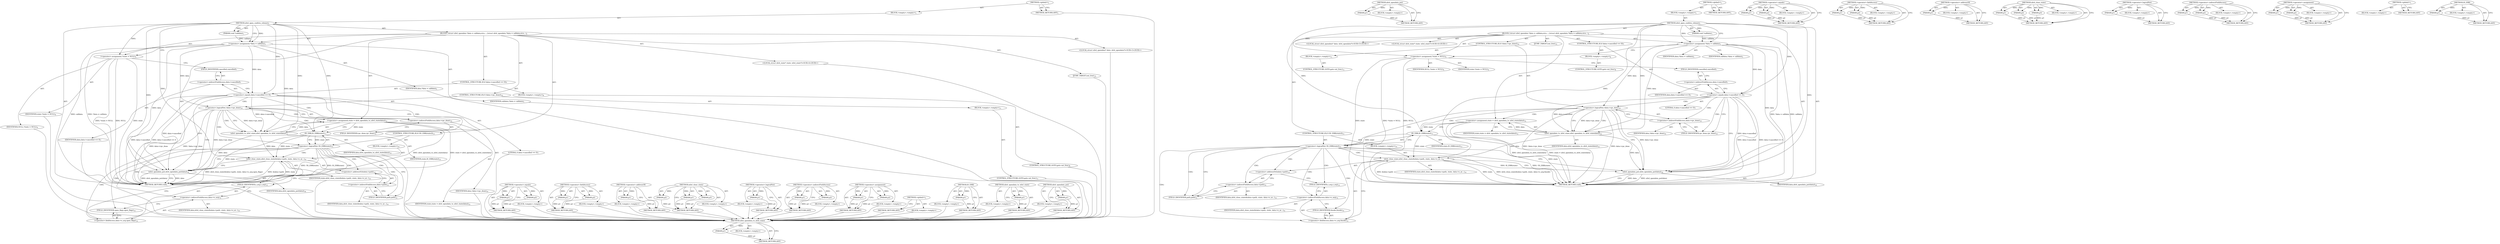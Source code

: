digraph "IS_ERR" {
vulnerable_99 [label=<(METHOD,nfs4_opendata_to_nfs4_state)>];
vulnerable_100 [label=<(PARAM,p1)>];
vulnerable_101 [label=<(BLOCK,&lt;empty&gt;,&lt;empty&gt;)>];
vulnerable_102 [label=<(METHOD_RETURN,ANY)>];
vulnerable_122 [label=<(METHOD,nfs4_opendata_put)>];
vulnerable_123 [label=<(PARAM,p1)>];
vulnerable_124 [label=<(BLOCK,&lt;empty&gt;,&lt;empty&gt;)>];
vulnerable_125 [label=<(METHOD_RETURN,ANY)>];
vulnerable_6 [label=<(METHOD,&lt;global&gt;)<SUB>1</SUB>>];
vulnerable_7 [label=<(BLOCK,&lt;empty&gt;,&lt;empty&gt;)<SUB>1</SUB>>];
vulnerable_8 [label=<(METHOD,nfs4_open_confirm_release)<SUB>1</SUB>>];
vulnerable_9 [label=<(PARAM,void *calldata)<SUB>1</SUB>>];
vulnerable_10 [label=<(BLOCK,{
	struct nfs4_opendata *data = calldata;
	stru...,{
	struct nfs4_opendata *data = calldata;
	stru...)<SUB>2</SUB>>];
vulnerable_11 [label="<(LOCAL,struct nfs4_opendata* data: nfs4_opendata*)<SUB>3</SUB>>"];
vulnerable_12 [label=<(&lt;operator&gt;.assignment,*data = calldata)<SUB>3</SUB>>];
vulnerable_13 [label=<(IDENTIFIER,data,*data = calldata)<SUB>3</SUB>>];
vulnerable_14 [label=<(IDENTIFIER,calldata,*data = calldata)<SUB>3</SUB>>];
vulnerable_15 [label="<(LOCAL,struct nfs4_state* state: nfs4_state*)<SUB>4</SUB>>"];
vulnerable_16 [label=<(&lt;operator&gt;.assignment,*state = NULL)<SUB>4</SUB>>];
vulnerable_17 [label=<(IDENTIFIER,state,*state = NULL)<SUB>4</SUB>>];
vulnerable_18 [label=<(IDENTIFIER,NULL,*state = NULL)<SUB>4</SUB>>];
vulnerable_19 [label=<(CONTROL_STRUCTURE,IF,if (data-&gt;cancelled == 0))<SUB>7</SUB>>];
vulnerable_20 [label=<(&lt;operator&gt;.equals,data-&gt;cancelled == 0)<SUB>7</SUB>>];
vulnerable_21 [label=<(&lt;operator&gt;.indirectFieldAccess,data-&gt;cancelled)<SUB>7</SUB>>];
vulnerable_22 [label=<(IDENTIFIER,data,data-&gt;cancelled == 0)<SUB>7</SUB>>];
vulnerable_23 [label=<(FIELD_IDENTIFIER,cancelled,cancelled)<SUB>7</SUB>>];
vulnerable_24 [label=<(LITERAL,0,data-&gt;cancelled == 0)<SUB>7</SUB>>];
vulnerable_25 [label=<(BLOCK,&lt;empty&gt;,&lt;empty&gt;)<SUB>8</SUB>>];
vulnerable_26 [label=<(CONTROL_STRUCTURE,GOTO,goto out_free;)<SUB>8</SUB>>];
vulnerable_27 [label=<(CONTROL_STRUCTURE,IF,if (!data-&gt;rpc_done))<SUB>10</SUB>>];
vulnerable_28 [label=<(&lt;operator&gt;.logicalNot,!data-&gt;rpc_done)<SUB>10</SUB>>];
vulnerable_29 [label=<(&lt;operator&gt;.indirectFieldAccess,data-&gt;rpc_done)<SUB>10</SUB>>];
vulnerable_30 [label=<(IDENTIFIER,data,!data-&gt;rpc_done)<SUB>10</SUB>>];
vulnerable_31 [label=<(FIELD_IDENTIFIER,rpc_done,rpc_done)<SUB>10</SUB>>];
vulnerable_32 [label=<(BLOCK,&lt;empty&gt;,&lt;empty&gt;)<SUB>11</SUB>>];
vulnerable_33 [label=<(CONTROL_STRUCTURE,GOTO,goto out_free;)<SUB>11</SUB>>];
vulnerable_34 [label=<(&lt;operator&gt;.assignment,state = nfs4_opendata_to_nfs4_state(data))<SUB>12</SUB>>];
vulnerable_35 [label=<(IDENTIFIER,state,state = nfs4_opendata_to_nfs4_state(data))<SUB>12</SUB>>];
vulnerable_36 [label=<(nfs4_opendata_to_nfs4_state,nfs4_opendata_to_nfs4_state(data))<SUB>12</SUB>>];
vulnerable_37 [label=<(IDENTIFIER,data,nfs4_opendata_to_nfs4_state(data))<SUB>12</SUB>>];
vulnerable_38 [label=<(CONTROL_STRUCTURE,IF,if (!IS_ERR(state)))<SUB>13</SUB>>];
vulnerable_39 [label=<(&lt;operator&gt;.logicalNot,!IS_ERR(state))<SUB>13</SUB>>];
vulnerable_40 [label=<(IS_ERR,IS_ERR(state))<SUB>13</SUB>>];
vulnerable_41 [label=<(IDENTIFIER,state,IS_ERR(state))<SUB>13</SUB>>];
vulnerable_42 [label=<(BLOCK,&lt;empty&gt;,&lt;empty&gt;)<SUB>14</SUB>>];
vulnerable_43 [label=<(nfs4_close_state,nfs4_close_state(&amp;data-&gt;path, state, data-&gt;o_ar...)<SUB>14</SUB>>];
vulnerable_44 [label=<(&lt;operator&gt;.addressOf,&amp;data-&gt;path)<SUB>14</SUB>>];
vulnerable_45 [label=<(&lt;operator&gt;.indirectFieldAccess,data-&gt;path)<SUB>14</SUB>>];
vulnerable_46 [label=<(IDENTIFIER,data,nfs4_close_state(&amp;data-&gt;path, state, data-&gt;o_ar...)<SUB>14</SUB>>];
vulnerable_47 [label=<(FIELD_IDENTIFIER,path,path)<SUB>14</SUB>>];
vulnerable_48 [label=<(IDENTIFIER,state,nfs4_close_state(&amp;data-&gt;path, state, data-&gt;o_ar...)<SUB>14</SUB>>];
vulnerable_49 [label=<(&lt;operator&gt;.fieldAccess,data-&gt;o_arg.open_flags)<SUB>14</SUB>>];
vulnerable_50 [label=<(&lt;operator&gt;.indirectFieldAccess,data-&gt;o_arg)<SUB>14</SUB>>];
vulnerable_51 [label=<(IDENTIFIER,data,nfs4_close_state(&amp;data-&gt;path, state, data-&gt;o_ar...)<SUB>14</SUB>>];
vulnerable_52 [label=<(FIELD_IDENTIFIER,o_arg,o_arg)<SUB>14</SUB>>];
vulnerable_53 [label=<(FIELD_IDENTIFIER,open_flags,open_flags)<SUB>14</SUB>>];
vulnerable_54 [label=<(JUMP_TARGET,out_free)<SUB>15</SUB>>];
vulnerable_55 [label=<(nfs4_opendata_put,nfs4_opendata_put(data))<SUB>16</SUB>>];
vulnerable_56 [label=<(IDENTIFIER,data,nfs4_opendata_put(data))<SUB>16</SUB>>];
vulnerable_57 [label=<(METHOD_RETURN,void)<SUB>1</SUB>>];
vulnerable_59 [label=<(METHOD_RETURN,ANY)<SUB>1</SUB>>];
vulnerable_85 [label=<(METHOD,&lt;operator&gt;.equals)>];
vulnerable_86 [label=<(PARAM,p1)>];
vulnerable_87 [label=<(PARAM,p2)>];
vulnerable_88 [label=<(BLOCK,&lt;empty&gt;,&lt;empty&gt;)>];
vulnerable_89 [label=<(METHOD_RETURN,ANY)>];
vulnerable_117 [label=<(METHOD,&lt;operator&gt;.fieldAccess)>];
vulnerable_118 [label=<(PARAM,p1)>];
vulnerable_119 [label=<(PARAM,p2)>];
vulnerable_120 [label=<(BLOCK,&lt;empty&gt;,&lt;empty&gt;)>];
vulnerable_121 [label=<(METHOD_RETURN,ANY)>];
vulnerable_113 [label=<(METHOD,&lt;operator&gt;.addressOf)>];
vulnerable_114 [label=<(PARAM,p1)>];
vulnerable_115 [label=<(BLOCK,&lt;empty&gt;,&lt;empty&gt;)>];
vulnerable_116 [label=<(METHOD_RETURN,ANY)>];
vulnerable_107 [label=<(METHOD,nfs4_close_state)>];
vulnerable_108 [label=<(PARAM,p1)>];
vulnerable_109 [label=<(PARAM,p2)>];
vulnerable_110 [label=<(PARAM,p3)>];
vulnerable_111 [label=<(BLOCK,&lt;empty&gt;,&lt;empty&gt;)>];
vulnerable_112 [label=<(METHOD_RETURN,ANY)>];
vulnerable_95 [label=<(METHOD,&lt;operator&gt;.logicalNot)>];
vulnerable_96 [label=<(PARAM,p1)>];
vulnerable_97 [label=<(BLOCK,&lt;empty&gt;,&lt;empty&gt;)>];
vulnerable_98 [label=<(METHOD_RETURN,ANY)>];
vulnerable_90 [label=<(METHOD,&lt;operator&gt;.indirectFieldAccess)>];
vulnerable_91 [label=<(PARAM,p1)>];
vulnerable_92 [label=<(PARAM,p2)>];
vulnerable_93 [label=<(BLOCK,&lt;empty&gt;,&lt;empty&gt;)>];
vulnerable_94 [label=<(METHOD_RETURN,ANY)>];
vulnerable_80 [label=<(METHOD,&lt;operator&gt;.assignment)>];
vulnerable_81 [label=<(PARAM,p1)>];
vulnerable_82 [label=<(PARAM,p2)>];
vulnerable_83 [label=<(BLOCK,&lt;empty&gt;,&lt;empty&gt;)>];
vulnerable_84 [label=<(METHOD_RETURN,ANY)>];
vulnerable_74 [label=<(METHOD,&lt;global&gt;)<SUB>1</SUB>>];
vulnerable_75 [label=<(BLOCK,&lt;empty&gt;,&lt;empty&gt;)>];
vulnerable_76 [label=<(METHOD_RETURN,ANY)>];
vulnerable_103 [label=<(METHOD,IS_ERR)>];
vulnerable_104 [label=<(PARAM,p1)>];
vulnerable_105 [label=<(BLOCK,&lt;empty&gt;,&lt;empty&gt;)>];
vulnerable_106 [label=<(METHOD_RETURN,ANY)>];
fixed_99 [label=<(METHOD,nfs4_opendata_to_nfs4_state)>];
fixed_100 [label=<(PARAM,p1)>];
fixed_101 [label=<(BLOCK,&lt;empty&gt;,&lt;empty&gt;)>];
fixed_102 [label=<(METHOD_RETURN,ANY)>];
fixed_122 [label=<(METHOD,nfs4_opendata_put)>];
fixed_123 [label=<(PARAM,p1)>];
fixed_124 [label=<(BLOCK,&lt;empty&gt;,&lt;empty&gt;)>];
fixed_125 [label=<(METHOD_RETURN,ANY)>];
fixed_6 [label=<(METHOD,&lt;global&gt;)<SUB>1</SUB>>];
fixed_7 [label=<(BLOCK,&lt;empty&gt;,&lt;empty&gt;)<SUB>1</SUB>>];
fixed_8 [label=<(METHOD,nfs4_open_confirm_release)<SUB>1</SUB>>];
fixed_9 [label=<(PARAM,void *calldata)<SUB>1</SUB>>];
fixed_10 [label=<(BLOCK,{
	struct nfs4_opendata *data = calldata;
	stru...,{
	struct nfs4_opendata *data = calldata;
	stru...)<SUB>2</SUB>>];
fixed_11 [label="<(LOCAL,struct nfs4_opendata* data: nfs4_opendata*)<SUB>3</SUB>>"];
fixed_12 [label=<(&lt;operator&gt;.assignment,*data = calldata)<SUB>3</SUB>>];
fixed_13 [label=<(IDENTIFIER,data,*data = calldata)<SUB>3</SUB>>];
fixed_14 [label=<(IDENTIFIER,calldata,*data = calldata)<SUB>3</SUB>>];
fixed_15 [label="<(LOCAL,struct nfs4_state* state: nfs4_state*)<SUB>4</SUB>>"];
fixed_16 [label=<(&lt;operator&gt;.assignment,*state = NULL)<SUB>4</SUB>>];
fixed_17 [label=<(IDENTIFIER,state,*state = NULL)<SUB>4</SUB>>];
fixed_18 [label=<(IDENTIFIER,NULL,*state = NULL)<SUB>4</SUB>>];
fixed_19 [label=<(CONTROL_STRUCTURE,IF,if (data-&gt;cancelled == 0))<SUB>7</SUB>>];
fixed_20 [label=<(&lt;operator&gt;.equals,data-&gt;cancelled == 0)<SUB>7</SUB>>];
fixed_21 [label=<(&lt;operator&gt;.indirectFieldAccess,data-&gt;cancelled)<SUB>7</SUB>>];
fixed_22 [label=<(IDENTIFIER,data,data-&gt;cancelled == 0)<SUB>7</SUB>>];
fixed_23 [label=<(FIELD_IDENTIFIER,cancelled,cancelled)<SUB>7</SUB>>];
fixed_24 [label=<(LITERAL,0,data-&gt;cancelled == 0)<SUB>7</SUB>>];
fixed_25 [label=<(BLOCK,&lt;empty&gt;,&lt;empty&gt;)<SUB>8</SUB>>];
fixed_26 [label=<(CONTROL_STRUCTURE,GOTO,goto out_free;)<SUB>8</SUB>>];
fixed_27 [label=<(CONTROL_STRUCTURE,IF,if (!data-&gt;rpc_done))<SUB>10</SUB>>];
fixed_28 [label=<(&lt;operator&gt;.logicalNot,!data-&gt;rpc_done)<SUB>10</SUB>>];
fixed_29 [label=<(&lt;operator&gt;.indirectFieldAccess,data-&gt;rpc_done)<SUB>10</SUB>>];
fixed_30 [label=<(IDENTIFIER,data,!data-&gt;rpc_done)<SUB>10</SUB>>];
fixed_31 [label=<(FIELD_IDENTIFIER,rpc_done,rpc_done)<SUB>10</SUB>>];
fixed_32 [label=<(BLOCK,&lt;empty&gt;,&lt;empty&gt;)<SUB>11</SUB>>];
fixed_33 [label=<(CONTROL_STRUCTURE,GOTO,goto out_free;)<SUB>11</SUB>>];
fixed_34 [label=<(&lt;operator&gt;.assignment,state = nfs4_opendata_to_nfs4_state(data))<SUB>12</SUB>>];
fixed_35 [label=<(IDENTIFIER,state,state = nfs4_opendata_to_nfs4_state(data))<SUB>12</SUB>>];
fixed_36 [label=<(nfs4_opendata_to_nfs4_state,nfs4_opendata_to_nfs4_state(data))<SUB>12</SUB>>];
fixed_37 [label=<(IDENTIFIER,data,nfs4_opendata_to_nfs4_state(data))<SUB>12</SUB>>];
fixed_38 [label=<(CONTROL_STRUCTURE,IF,if (!IS_ERR(state)))<SUB>13</SUB>>];
fixed_39 [label=<(&lt;operator&gt;.logicalNot,!IS_ERR(state))<SUB>13</SUB>>];
fixed_40 [label=<(IS_ERR,IS_ERR(state))<SUB>13</SUB>>];
fixed_41 [label=<(IDENTIFIER,state,IS_ERR(state))<SUB>13</SUB>>];
fixed_42 [label=<(BLOCK,&lt;empty&gt;,&lt;empty&gt;)<SUB>14</SUB>>];
fixed_43 [label=<(nfs4_close_state,nfs4_close_state(&amp;data-&gt;path, state, data-&gt;o_ar...)<SUB>14</SUB>>];
fixed_44 [label=<(&lt;operator&gt;.addressOf,&amp;data-&gt;path)<SUB>14</SUB>>];
fixed_45 [label=<(&lt;operator&gt;.indirectFieldAccess,data-&gt;path)<SUB>14</SUB>>];
fixed_46 [label=<(IDENTIFIER,data,nfs4_close_state(&amp;data-&gt;path, state, data-&gt;o_ar...)<SUB>14</SUB>>];
fixed_47 [label=<(FIELD_IDENTIFIER,path,path)<SUB>14</SUB>>];
fixed_48 [label=<(IDENTIFIER,state,nfs4_close_state(&amp;data-&gt;path, state, data-&gt;o_ar...)<SUB>14</SUB>>];
fixed_49 [label=<(&lt;operator&gt;.fieldAccess,data-&gt;o_arg.fmode)<SUB>14</SUB>>];
fixed_50 [label=<(&lt;operator&gt;.indirectFieldAccess,data-&gt;o_arg)<SUB>14</SUB>>];
fixed_51 [label=<(IDENTIFIER,data,nfs4_close_state(&amp;data-&gt;path, state, data-&gt;o_ar...)<SUB>14</SUB>>];
fixed_52 [label=<(FIELD_IDENTIFIER,o_arg,o_arg)<SUB>14</SUB>>];
fixed_53 [label=<(FIELD_IDENTIFIER,fmode,fmode)<SUB>14</SUB>>];
fixed_54 [label=<(JUMP_TARGET,out_free)<SUB>15</SUB>>];
fixed_55 [label=<(nfs4_opendata_put,nfs4_opendata_put(data))<SUB>16</SUB>>];
fixed_56 [label=<(IDENTIFIER,data,nfs4_opendata_put(data))<SUB>16</SUB>>];
fixed_57 [label=<(METHOD_RETURN,void)<SUB>1</SUB>>];
fixed_59 [label=<(METHOD_RETURN,ANY)<SUB>1</SUB>>];
fixed_85 [label=<(METHOD,&lt;operator&gt;.equals)>];
fixed_86 [label=<(PARAM,p1)>];
fixed_87 [label=<(PARAM,p2)>];
fixed_88 [label=<(BLOCK,&lt;empty&gt;,&lt;empty&gt;)>];
fixed_89 [label=<(METHOD_RETURN,ANY)>];
fixed_117 [label=<(METHOD,&lt;operator&gt;.fieldAccess)>];
fixed_118 [label=<(PARAM,p1)>];
fixed_119 [label=<(PARAM,p2)>];
fixed_120 [label=<(BLOCK,&lt;empty&gt;,&lt;empty&gt;)>];
fixed_121 [label=<(METHOD_RETURN,ANY)>];
fixed_113 [label=<(METHOD,&lt;operator&gt;.addressOf)>];
fixed_114 [label=<(PARAM,p1)>];
fixed_115 [label=<(BLOCK,&lt;empty&gt;,&lt;empty&gt;)>];
fixed_116 [label=<(METHOD_RETURN,ANY)>];
fixed_107 [label=<(METHOD,nfs4_close_state)>];
fixed_108 [label=<(PARAM,p1)>];
fixed_109 [label=<(PARAM,p2)>];
fixed_110 [label=<(PARAM,p3)>];
fixed_111 [label=<(BLOCK,&lt;empty&gt;,&lt;empty&gt;)>];
fixed_112 [label=<(METHOD_RETURN,ANY)>];
fixed_95 [label=<(METHOD,&lt;operator&gt;.logicalNot)>];
fixed_96 [label=<(PARAM,p1)>];
fixed_97 [label=<(BLOCK,&lt;empty&gt;,&lt;empty&gt;)>];
fixed_98 [label=<(METHOD_RETURN,ANY)>];
fixed_90 [label=<(METHOD,&lt;operator&gt;.indirectFieldAccess)>];
fixed_91 [label=<(PARAM,p1)>];
fixed_92 [label=<(PARAM,p2)>];
fixed_93 [label=<(BLOCK,&lt;empty&gt;,&lt;empty&gt;)>];
fixed_94 [label=<(METHOD_RETURN,ANY)>];
fixed_80 [label=<(METHOD,&lt;operator&gt;.assignment)>];
fixed_81 [label=<(PARAM,p1)>];
fixed_82 [label=<(PARAM,p2)>];
fixed_83 [label=<(BLOCK,&lt;empty&gt;,&lt;empty&gt;)>];
fixed_84 [label=<(METHOD_RETURN,ANY)>];
fixed_74 [label=<(METHOD,&lt;global&gt;)<SUB>1</SUB>>];
fixed_75 [label=<(BLOCK,&lt;empty&gt;,&lt;empty&gt;)>];
fixed_76 [label=<(METHOD_RETURN,ANY)>];
fixed_103 [label=<(METHOD,IS_ERR)>];
fixed_104 [label=<(PARAM,p1)>];
fixed_105 [label=<(BLOCK,&lt;empty&gt;,&lt;empty&gt;)>];
fixed_106 [label=<(METHOD_RETURN,ANY)>];
vulnerable_99 -> vulnerable_100  [key=0, label="AST: "];
vulnerable_99 -> vulnerable_100  [key=1, label="DDG: "];
vulnerable_99 -> vulnerable_101  [key=0, label="AST: "];
vulnerable_99 -> vulnerable_102  [key=0, label="AST: "];
vulnerable_99 -> vulnerable_102  [key=1, label="CFG: "];
vulnerable_100 -> vulnerable_102  [key=0, label="DDG: p1"];
vulnerable_101 -> fixed_99  [key=0];
vulnerable_102 -> fixed_99  [key=0];
vulnerable_122 -> vulnerable_123  [key=0, label="AST: "];
vulnerable_122 -> vulnerable_123  [key=1, label="DDG: "];
vulnerable_122 -> vulnerable_124  [key=0, label="AST: "];
vulnerable_122 -> vulnerable_125  [key=0, label="AST: "];
vulnerable_122 -> vulnerable_125  [key=1, label="CFG: "];
vulnerable_123 -> vulnerable_125  [key=0, label="DDG: p1"];
vulnerable_124 -> fixed_99  [key=0];
vulnerable_125 -> fixed_99  [key=0];
vulnerable_6 -> vulnerable_7  [key=0, label="AST: "];
vulnerable_6 -> vulnerable_59  [key=0, label="AST: "];
vulnerable_6 -> vulnerable_59  [key=1, label="CFG: "];
vulnerable_7 -> vulnerable_8  [key=0, label="AST: "];
vulnerable_8 -> vulnerable_9  [key=0, label="AST: "];
vulnerable_8 -> vulnerable_9  [key=1, label="DDG: "];
vulnerable_8 -> vulnerable_10  [key=0, label="AST: "];
vulnerable_8 -> vulnerable_57  [key=0, label="AST: "];
vulnerable_8 -> vulnerable_12  [key=0, label="CFG: "];
vulnerable_8 -> vulnerable_12  [key=1, label="DDG: "];
vulnerable_8 -> vulnerable_16  [key=0, label="DDG: "];
vulnerable_8 -> vulnerable_55  [key=0, label="DDG: "];
vulnerable_8 -> vulnerable_20  [key=0, label="DDG: "];
vulnerable_8 -> vulnerable_36  [key=0, label="DDG: "];
vulnerable_8 -> vulnerable_40  [key=0, label="DDG: "];
vulnerable_8 -> vulnerable_43  [key=0, label="DDG: "];
vulnerable_9 -> vulnerable_12  [key=0, label="DDG: calldata"];
vulnerable_10 -> vulnerable_11  [key=0, label="AST: "];
vulnerable_10 -> vulnerable_12  [key=0, label="AST: "];
vulnerable_10 -> vulnerable_15  [key=0, label="AST: "];
vulnerable_10 -> vulnerable_16  [key=0, label="AST: "];
vulnerable_10 -> vulnerable_19  [key=0, label="AST: "];
vulnerable_10 -> vulnerable_27  [key=0, label="AST: "];
vulnerable_10 -> vulnerable_34  [key=0, label="AST: "];
vulnerable_10 -> vulnerable_38  [key=0, label="AST: "];
vulnerable_10 -> vulnerable_54  [key=0, label="AST: "];
vulnerable_10 -> vulnerable_55  [key=0, label="AST: "];
vulnerable_11 -> fixed_99  [key=0];
vulnerable_12 -> vulnerable_13  [key=0, label="AST: "];
vulnerable_12 -> vulnerable_14  [key=0, label="AST: "];
vulnerable_12 -> vulnerable_16  [key=0, label="CFG: "];
vulnerable_12 -> vulnerable_57  [key=0, label="DDG: calldata"];
vulnerable_12 -> vulnerable_57  [key=1, label="DDG: *data = calldata"];
vulnerable_12 -> vulnerable_55  [key=0, label="DDG: data"];
vulnerable_12 -> vulnerable_20  [key=0, label="DDG: data"];
vulnerable_12 -> vulnerable_28  [key=0, label="DDG: data"];
vulnerable_12 -> vulnerable_36  [key=0, label="DDG: data"];
vulnerable_13 -> fixed_99  [key=0];
vulnerable_14 -> fixed_99  [key=0];
vulnerable_15 -> fixed_99  [key=0];
vulnerable_16 -> vulnerable_17  [key=0, label="AST: "];
vulnerable_16 -> vulnerable_18  [key=0, label="AST: "];
vulnerable_16 -> vulnerable_23  [key=0, label="CFG: "];
vulnerable_16 -> vulnerable_57  [key=0, label="DDG: state"];
vulnerable_16 -> vulnerable_57  [key=1, label="DDG: *state = NULL"];
vulnerable_16 -> vulnerable_57  [key=2, label="DDG: NULL"];
vulnerable_17 -> fixed_99  [key=0];
vulnerable_18 -> fixed_99  [key=0];
vulnerable_19 -> vulnerable_20  [key=0, label="AST: "];
vulnerable_19 -> vulnerable_25  [key=0, label="AST: "];
vulnerable_20 -> vulnerable_21  [key=0, label="AST: "];
vulnerable_20 -> vulnerable_24  [key=0, label="AST: "];
vulnerable_20 -> vulnerable_55  [key=0, label="CFG: "];
vulnerable_20 -> vulnerable_55  [key=1, label="DDG: data-&gt;cancelled"];
vulnerable_20 -> vulnerable_31  [key=0, label="CFG: "];
vulnerable_20 -> vulnerable_31  [key=1, label="CDG: "];
vulnerable_20 -> vulnerable_57  [key=0, label="DDG: data-&gt;cancelled"];
vulnerable_20 -> vulnerable_57  [key=1, label="DDG: data-&gt;cancelled == 0"];
vulnerable_20 -> vulnerable_36  [key=0, label="DDG: data-&gt;cancelled"];
vulnerable_20 -> vulnerable_28  [key=0, label="CDG: "];
vulnerable_20 -> vulnerable_29  [key=0, label="CDG: "];
vulnerable_21 -> vulnerable_22  [key=0, label="AST: "];
vulnerable_21 -> vulnerable_23  [key=0, label="AST: "];
vulnerable_21 -> vulnerable_20  [key=0, label="CFG: "];
vulnerable_22 -> fixed_99  [key=0];
vulnerable_23 -> vulnerable_21  [key=0, label="CFG: "];
vulnerable_24 -> fixed_99  [key=0];
vulnerable_25 -> vulnerable_26  [key=0, label="AST: "];
vulnerable_26 -> fixed_99  [key=0];
vulnerable_27 -> vulnerable_28  [key=0, label="AST: "];
vulnerable_27 -> vulnerable_32  [key=0, label="AST: "];
vulnerable_28 -> vulnerable_29  [key=0, label="AST: "];
vulnerable_28 -> vulnerable_55  [key=0, label="CFG: "];
vulnerable_28 -> vulnerable_55  [key=1, label="DDG: data-&gt;rpc_done"];
vulnerable_28 -> vulnerable_36  [key=0, label="CFG: "];
vulnerable_28 -> vulnerable_36  [key=1, label="DDG: data-&gt;rpc_done"];
vulnerable_28 -> vulnerable_36  [key=2, label="CDG: "];
vulnerable_28 -> vulnerable_57  [key=0, label="DDG: data-&gt;rpc_done"];
vulnerable_28 -> vulnerable_57  [key=1, label="DDG: !data-&gt;rpc_done"];
vulnerable_28 -> vulnerable_34  [key=0, label="CDG: "];
vulnerable_28 -> vulnerable_40  [key=0, label="CDG: "];
vulnerable_28 -> vulnerable_39  [key=0, label="CDG: "];
vulnerable_29 -> vulnerable_30  [key=0, label="AST: "];
vulnerable_29 -> vulnerable_31  [key=0, label="AST: "];
vulnerable_29 -> vulnerable_28  [key=0, label="CFG: "];
vulnerable_30 -> fixed_99  [key=0];
vulnerable_31 -> vulnerable_29  [key=0, label="CFG: "];
vulnerable_32 -> vulnerable_33  [key=0, label="AST: "];
vulnerable_33 -> fixed_99  [key=0];
vulnerable_34 -> vulnerable_35  [key=0, label="AST: "];
vulnerable_34 -> vulnerable_36  [key=0, label="AST: "];
vulnerable_34 -> vulnerable_40  [key=0, label="CFG: "];
vulnerable_34 -> vulnerable_40  [key=1, label="DDG: state"];
vulnerable_34 -> vulnerable_57  [key=0, label="DDG: nfs4_opendata_to_nfs4_state(data)"];
vulnerable_34 -> vulnerable_57  [key=1, label="DDG: state = nfs4_opendata_to_nfs4_state(data)"];
vulnerable_35 -> fixed_99  [key=0];
vulnerable_36 -> vulnerable_37  [key=0, label="AST: "];
vulnerable_36 -> vulnerable_34  [key=0, label="CFG: "];
vulnerable_36 -> vulnerable_34  [key=1, label="DDG: data"];
vulnerable_36 -> vulnerable_55  [key=0, label="DDG: data"];
vulnerable_36 -> vulnerable_43  [key=0, label="DDG: data"];
vulnerable_37 -> fixed_99  [key=0];
vulnerable_38 -> vulnerable_39  [key=0, label="AST: "];
vulnerable_38 -> vulnerable_42  [key=0, label="AST: "];
vulnerable_39 -> vulnerable_40  [key=0, label="AST: "];
vulnerable_39 -> vulnerable_47  [key=0, label="CFG: "];
vulnerable_39 -> vulnerable_47  [key=1, label="CDG: "];
vulnerable_39 -> vulnerable_55  [key=0, label="CFG: "];
vulnerable_39 -> vulnerable_57  [key=0, label="DDG: IS_ERR(state)"];
vulnerable_39 -> vulnerable_57  [key=1, label="DDG: !IS_ERR(state)"];
vulnerable_39 -> vulnerable_49  [key=0, label="CDG: "];
vulnerable_39 -> vulnerable_52  [key=0, label="CDG: "];
vulnerable_39 -> vulnerable_53  [key=0, label="CDG: "];
vulnerable_39 -> vulnerable_45  [key=0, label="CDG: "];
vulnerable_39 -> vulnerable_50  [key=0, label="CDG: "];
vulnerable_39 -> vulnerable_44  [key=0, label="CDG: "];
vulnerable_39 -> vulnerable_43  [key=0, label="CDG: "];
vulnerable_40 -> vulnerable_41  [key=0, label="AST: "];
vulnerable_40 -> vulnerable_39  [key=0, label="CFG: "];
vulnerable_40 -> vulnerable_39  [key=1, label="DDG: state"];
vulnerable_40 -> vulnerable_57  [key=0, label="DDG: state"];
vulnerable_40 -> vulnerable_43  [key=0, label="DDG: state"];
vulnerable_41 -> fixed_99  [key=0];
vulnerable_42 -> vulnerable_43  [key=0, label="AST: "];
vulnerable_43 -> vulnerable_44  [key=0, label="AST: "];
vulnerable_43 -> vulnerable_48  [key=0, label="AST: "];
vulnerable_43 -> vulnerable_49  [key=0, label="AST: "];
vulnerable_43 -> vulnerable_55  [key=0, label="CFG: "];
vulnerable_43 -> vulnerable_57  [key=0, label="DDG: &amp;data-&gt;path"];
vulnerable_43 -> vulnerable_57  [key=1, label="DDG: state"];
vulnerable_43 -> vulnerable_57  [key=2, label="DDG: nfs4_close_state(&amp;data-&gt;path, state, data-&gt;o_arg.open_flags)"];
vulnerable_44 -> vulnerable_45  [key=0, label="AST: "];
vulnerable_44 -> vulnerable_52  [key=0, label="CFG: "];
vulnerable_45 -> vulnerable_46  [key=0, label="AST: "];
vulnerable_45 -> vulnerable_47  [key=0, label="AST: "];
vulnerable_45 -> vulnerable_44  [key=0, label="CFG: "];
vulnerable_46 -> fixed_99  [key=0];
vulnerable_47 -> vulnerable_45  [key=0, label="CFG: "];
vulnerable_48 -> fixed_99  [key=0];
vulnerable_49 -> vulnerable_50  [key=0, label="AST: "];
vulnerable_49 -> vulnerable_53  [key=0, label="AST: "];
vulnerable_49 -> vulnerable_43  [key=0, label="CFG: "];
vulnerable_50 -> vulnerable_51  [key=0, label="AST: "];
vulnerable_50 -> vulnerable_52  [key=0, label="AST: "];
vulnerable_50 -> vulnerable_53  [key=0, label="CFG: "];
vulnerable_51 -> fixed_99  [key=0];
vulnerable_52 -> vulnerable_50  [key=0, label="CFG: "];
vulnerable_53 -> vulnerable_49  [key=0, label="CFG: "];
vulnerable_54 -> fixed_99  [key=0];
vulnerable_55 -> vulnerable_56  [key=0, label="AST: "];
vulnerable_55 -> vulnerable_57  [key=0, label="CFG: "];
vulnerable_55 -> vulnerable_57  [key=1, label="DDG: data"];
vulnerable_55 -> vulnerable_57  [key=2, label="DDG: nfs4_opendata_put(data)"];
vulnerable_56 -> fixed_99  [key=0];
vulnerable_57 -> fixed_99  [key=0];
vulnerable_59 -> fixed_99  [key=0];
vulnerable_85 -> vulnerable_86  [key=0, label="AST: "];
vulnerable_85 -> vulnerable_86  [key=1, label="DDG: "];
vulnerable_85 -> vulnerable_88  [key=0, label="AST: "];
vulnerable_85 -> vulnerable_87  [key=0, label="AST: "];
vulnerable_85 -> vulnerable_87  [key=1, label="DDG: "];
vulnerable_85 -> vulnerable_89  [key=0, label="AST: "];
vulnerable_85 -> vulnerable_89  [key=1, label="CFG: "];
vulnerable_86 -> vulnerable_89  [key=0, label="DDG: p1"];
vulnerable_87 -> vulnerable_89  [key=0, label="DDG: p2"];
vulnerable_88 -> fixed_99  [key=0];
vulnerable_89 -> fixed_99  [key=0];
vulnerable_117 -> vulnerable_118  [key=0, label="AST: "];
vulnerable_117 -> vulnerable_118  [key=1, label="DDG: "];
vulnerable_117 -> vulnerable_120  [key=0, label="AST: "];
vulnerable_117 -> vulnerable_119  [key=0, label="AST: "];
vulnerable_117 -> vulnerable_119  [key=1, label="DDG: "];
vulnerable_117 -> vulnerable_121  [key=0, label="AST: "];
vulnerable_117 -> vulnerable_121  [key=1, label="CFG: "];
vulnerable_118 -> vulnerable_121  [key=0, label="DDG: p1"];
vulnerable_119 -> vulnerable_121  [key=0, label="DDG: p2"];
vulnerable_120 -> fixed_99  [key=0];
vulnerable_121 -> fixed_99  [key=0];
vulnerable_113 -> vulnerable_114  [key=0, label="AST: "];
vulnerable_113 -> vulnerable_114  [key=1, label="DDG: "];
vulnerable_113 -> vulnerable_115  [key=0, label="AST: "];
vulnerable_113 -> vulnerable_116  [key=0, label="AST: "];
vulnerable_113 -> vulnerable_116  [key=1, label="CFG: "];
vulnerable_114 -> vulnerable_116  [key=0, label="DDG: p1"];
vulnerable_115 -> fixed_99  [key=0];
vulnerable_116 -> fixed_99  [key=0];
vulnerable_107 -> vulnerable_108  [key=0, label="AST: "];
vulnerable_107 -> vulnerable_108  [key=1, label="DDG: "];
vulnerable_107 -> vulnerable_111  [key=0, label="AST: "];
vulnerable_107 -> vulnerable_109  [key=0, label="AST: "];
vulnerable_107 -> vulnerable_109  [key=1, label="DDG: "];
vulnerable_107 -> vulnerable_112  [key=0, label="AST: "];
vulnerable_107 -> vulnerable_112  [key=1, label="CFG: "];
vulnerable_107 -> vulnerable_110  [key=0, label="AST: "];
vulnerable_107 -> vulnerable_110  [key=1, label="DDG: "];
vulnerable_108 -> vulnerable_112  [key=0, label="DDG: p1"];
vulnerable_109 -> vulnerable_112  [key=0, label="DDG: p2"];
vulnerable_110 -> vulnerable_112  [key=0, label="DDG: p3"];
vulnerable_111 -> fixed_99  [key=0];
vulnerable_112 -> fixed_99  [key=0];
vulnerable_95 -> vulnerable_96  [key=0, label="AST: "];
vulnerable_95 -> vulnerable_96  [key=1, label="DDG: "];
vulnerable_95 -> vulnerable_97  [key=0, label="AST: "];
vulnerable_95 -> vulnerable_98  [key=0, label="AST: "];
vulnerable_95 -> vulnerable_98  [key=1, label="CFG: "];
vulnerable_96 -> vulnerable_98  [key=0, label="DDG: p1"];
vulnerable_97 -> fixed_99  [key=0];
vulnerable_98 -> fixed_99  [key=0];
vulnerable_90 -> vulnerable_91  [key=0, label="AST: "];
vulnerable_90 -> vulnerable_91  [key=1, label="DDG: "];
vulnerable_90 -> vulnerable_93  [key=0, label="AST: "];
vulnerable_90 -> vulnerable_92  [key=0, label="AST: "];
vulnerable_90 -> vulnerable_92  [key=1, label="DDG: "];
vulnerable_90 -> vulnerable_94  [key=0, label="AST: "];
vulnerable_90 -> vulnerable_94  [key=1, label="CFG: "];
vulnerable_91 -> vulnerable_94  [key=0, label="DDG: p1"];
vulnerable_92 -> vulnerable_94  [key=0, label="DDG: p2"];
vulnerable_93 -> fixed_99  [key=0];
vulnerable_94 -> fixed_99  [key=0];
vulnerable_80 -> vulnerable_81  [key=0, label="AST: "];
vulnerable_80 -> vulnerable_81  [key=1, label="DDG: "];
vulnerable_80 -> vulnerable_83  [key=0, label="AST: "];
vulnerable_80 -> vulnerable_82  [key=0, label="AST: "];
vulnerable_80 -> vulnerable_82  [key=1, label="DDG: "];
vulnerable_80 -> vulnerable_84  [key=0, label="AST: "];
vulnerable_80 -> vulnerable_84  [key=1, label="CFG: "];
vulnerable_81 -> vulnerable_84  [key=0, label="DDG: p1"];
vulnerable_82 -> vulnerable_84  [key=0, label="DDG: p2"];
vulnerable_83 -> fixed_99  [key=0];
vulnerable_84 -> fixed_99  [key=0];
vulnerable_74 -> vulnerable_75  [key=0, label="AST: "];
vulnerable_74 -> vulnerable_76  [key=0, label="AST: "];
vulnerable_74 -> vulnerable_76  [key=1, label="CFG: "];
vulnerable_75 -> fixed_99  [key=0];
vulnerable_76 -> fixed_99  [key=0];
vulnerable_103 -> vulnerable_104  [key=0, label="AST: "];
vulnerable_103 -> vulnerable_104  [key=1, label="DDG: "];
vulnerable_103 -> vulnerable_105  [key=0, label="AST: "];
vulnerable_103 -> vulnerable_106  [key=0, label="AST: "];
vulnerable_103 -> vulnerable_106  [key=1, label="CFG: "];
vulnerable_104 -> vulnerable_106  [key=0, label="DDG: p1"];
vulnerable_105 -> fixed_99  [key=0];
vulnerable_106 -> fixed_99  [key=0];
fixed_99 -> fixed_100  [key=0, label="AST: "];
fixed_99 -> fixed_100  [key=1, label="DDG: "];
fixed_99 -> fixed_101  [key=0, label="AST: "];
fixed_99 -> fixed_102  [key=0, label="AST: "];
fixed_99 -> fixed_102  [key=1, label="CFG: "];
fixed_100 -> fixed_102  [key=0, label="DDG: p1"];
fixed_122 -> fixed_123  [key=0, label="AST: "];
fixed_122 -> fixed_123  [key=1, label="DDG: "];
fixed_122 -> fixed_124  [key=0, label="AST: "];
fixed_122 -> fixed_125  [key=0, label="AST: "];
fixed_122 -> fixed_125  [key=1, label="CFG: "];
fixed_123 -> fixed_125  [key=0, label="DDG: p1"];
fixed_6 -> fixed_7  [key=0, label="AST: "];
fixed_6 -> fixed_59  [key=0, label="AST: "];
fixed_6 -> fixed_59  [key=1, label="CFG: "];
fixed_7 -> fixed_8  [key=0, label="AST: "];
fixed_8 -> fixed_9  [key=0, label="AST: "];
fixed_8 -> fixed_9  [key=1, label="DDG: "];
fixed_8 -> fixed_10  [key=0, label="AST: "];
fixed_8 -> fixed_57  [key=0, label="AST: "];
fixed_8 -> fixed_12  [key=0, label="CFG: "];
fixed_8 -> fixed_12  [key=1, label="DDG: "];
fixed_8 -> fixed_16  [key=0, label="DDG: "];
fixed_8 -> fixed_55  [key=0, label="DDG: "];
fixed_8 -> fixed_20  [key=0, label="DDG: "];
fixed_8 -> fixed_36  [key=0, label="DDG: "];
fixed_8 -> fixed_40  [key=0, label="DDG: "];
fixed_8 -> fixed_43  [key=0, label="DDG: "];
fixed_9 -> fixed_12  [key=0, label="DDG: calldata"];
fixed_10 -> fixed_11  [key=0, label="AST: "];
fixed_10 -> fixed_12  [key=0, label="AST: "];
fixed_10 -> fixed_15  [key=0, label="AST: "];
fixed_10 -> fixed_16  [key=0, label="AST: "];
fixed_10 -> fixed_19  [key=0, label="AST: "];
fixed_10 -> fixed_27  [key=0, label="AST: "];
fixed_10 -> fixed_34  [key=0, label="AST: "];
fixed_10 -> fixed_38  [key=0, label="AST: "];
fixed_10 -> fixed_54  [key=0, label="AST: "];
fixed_10 -> fixed_55  [key=0, label="AST: "];
fixed_12 -> fixed_13  [key=0, label="AST: "];
fixed_12 -> fixed_14  [key=0, label="AST: "];
fixed_12 -> fixed_16  [key=0, label="CFG: "];
fixed_12 -> fixed_57  [key=0, label="DDG: calldata"];
fixed_12 -> fixed_57  [key=1, label="DDG: *data = calldata"];
fixed_12 -> fixed_55  [key=0, label="DDG: data"];
fixed_12 -> fixed_20  [key=0, label="DDG: data"];
fixed_12 -> fixed_28  [key=0, label="DDG: data"];
fixed_12 -> fixed_36  [key=0, label="DDG: data"];
fixed_16 -> fixed_17  [key=0, label="AST: "];
fixed_16 -> fixed_18  [key=0, label="AST: "];
fixed_16 -> fixed_23  [key=0, label="CFG: "];
fixed_16 -> fixed_57  [key=0, label="DDG: state"];
fixed_16 -> fixed_57  [key=1, label="DDG: *state = NULL"];
fixed_16 -> fixed_57  [key=2, label="DDG: NULL"];
fixed_19 -> fixed_20  [key=0, label="AST: "];
fixed_19 -> fixed_25  [key=0, label="AST: "];
fixed_20 -> fixed_21  [key=0, label="AST: "];
fixed_20 -> fixed_24  [key=0, label="AST: "];
fixed_20 -> fixed_55  [key=0, label="CFG: "];
fixed_20 -> fixed_55  [key=1, label="DDG: data-&gt;cancelled"];
fixed_20 -> fixed_31  [key=0, label="CFG: "];
fixed_20 -> fixed_31  [key=1, label="CDG: "];
fixed_20 -> fixed_57  [key=0, label="DDG: data-&gt;cancelled"];
fixed_20 -> fixed_57  [key=1, label="DDG: data-&gt;cancelled == 0"];
fixed_20 -> fixed_36  [key=0, label="DDG: data-&gt;cancelled"];
fixed_20 -> fixed_28  [key=0, label="CDG: "];
fixed_20 -> fixed_29  [key=0, label="CDG: "];
fixed_21 -> fixed_22  [key=0, label="AST: "];
fixed_21 -> fixed_23  [key=0, label="AST: "];
fixed_21 -> fixed_20  [key=0, label="CFG: "];
fixed_23 -> fixed_21  [key=0, label="CFG: "];
fixed_25 -> fixed_26  [key=0, label="AST: "];
fixed_27 -> fixed_28  [key=0, label="AST: "];
fixed_27 -> fixed_32  [key=0, label="AST: "];
fixed_28 -> fixed_29  [key=0, label="AST: "];
fixed_28 -> fixed_55  [key=0, label="CFG: "];
fixed_28 -> fixed_55  [key=1, label="DDG: data-&gt;rpc_done"];
fixed_28 -> fixed_36  [key=0, label="CFG: "];
fixed_28 -> fixed_36  [key=1, label="DDG: data-&gt;rpc_done"];
fixed_28 -> fixed_36  [key=2, label="CDG: "];
fixed_28 -> fixed_57  [key=0, label="DDG: data-&gt;rpc_done"];
fixed_28 -> fixed_57  [key=1, label="DDG: !data-&gt;rpc_done"];
fixed_28 -> fixed_34  [key=0, label="CDG: "];
fixed_28 -> fixed_40  [key=0, label="CDG: "];
fixed_28 -> fixed_39  [key=0, label="CDG: "];
fixed_29 -> fixed_30  [key=0, label="AST: "];
fixed_29 -> fixed_31  [key=0, label="AST: "];
fixed_29 -> fixed_28  [key=0, label="CFG: "];
fixed_31 -> fixed_29  [key=0, label="CFG: "];
fixed_32 -> fixed_33  [key=0, label="AST: "];
fixed_34 -> fixed_35  [key=0, label="AST: "];
fixed_34 -> fixed_36  [key=0, label="AST: "];
fixed_34 -> fixed_40  [key=0, label="CFG: "];
fixed_34 -> fixed_40  [key=1, label="DDG: state"];
fixed_34 -> fixed_57  [key=0, label="DDG: nfs4_opendata_to_nfs4_state(data)"];
fixed_34 -> fixed_57  [key=1, label="DDG: state = nfs4_opendata_to_nfs4_state(data)"];
fixed_36 -> fixed_37  [key=0, label="AST: "];
fixed_36 -> fixed_34  [key=0, label="CFG: "];
fixed_36 -> fixed_34  [key=1, label="DDG: data"];
fixed_36 -> fixed_55  [key=0, label="DDG: data"];
fixed_36 -> fixed_43  [key=0, label="DDG: data"];
fixed_38 -> fixed_39  [key=0, label="AST: "];
fixed_38 -> fixed_42  [key=0, label="AST: "];
fixed_39 -> fixed_40  [key=0, label="AST: "];
fixed_39 -> fixed_47  [key=0, label="CFG: "];
fixed_39 -> fixed_47  [key=1, label="CDG: "];
fixed_39 -> fixed_55  [key=0, label="CFG: "];
fixed_39 -> fixed_57  [key=0, label="DDG: IS_ERR(state)"];
fixed_39 -> fixed_57  [key=1, label="DDG: !IS_ERR(state)"];
fixed_39 -> fixed_49  [key=0, label="CDG: "];
fixed_39 -> fixed_52  [key=0, label="CDG: "];
fixed_39 -> fixed_53  [key=0, label="CDG: "];
fixed_39 -> fixed_45  [key=0, label="CDG: "];
fixed_39 -> fixed_50  [key=0, label="CDG: "];
fixed_39 -> fixed_44  [key=0, label="CDG: "];
fixed_39 -> fixed_43  [key=0, label="CDG: "];
fixed_40 -> fixed_41  [key=0, label="AST: "];
fixed_40 -> fixed_39  [key=0, label="CFG: "];
fixed_40 -> fixed_39  [key=1, label="DDG: state"];
fixed_40 -> fixed_57  [key=0, label="DDG: state"];
fixed_40 -> fixed_43  [key=0, label="DDG: state"];
fixed_42 -> fixed_43  [key=0, label="AST: "];
fixed_43 -> fixed_44  [key=0, label="AST: "];
fixed_43 -> fixed_48  [key=0, label="AST: "];
fixed_43 -> fixed_49  [key=0, label="AST: "];
fixed_43 -> fixed_55  [key=0, label="CFG: "];
fixed_43 -> fixed_57  [key=0, label="DDG: &amp;data-&gt;path"];
fixed_43 -> fixed_57  [key=1, label="DDG: state"];
fixed_43 -> fixed_57  [key=2, label="DDG: nfs4_close_state(&amp;data-&gt;path, state, data-&gt;o_arg.fmode)"];
fixed_44 -> fixed_45  [key=0, label="AST: "];
fixed_44 -> fixed_52  [key=0, label="CFG: "];
fixed_45 -> fixed_46  [key=0, label="AST: "];
fixed_45 -> fixed_47  [key=0, label="AST: "];
fixed_45 -> fixed_44  [key=0, label="CFG: "];
fixed_47 -> fixed_45  [key=0, label="CFG: "];
fixed_49 -> fixed_50  [key=0, label="AST: "];
fixed_49 -> fixed_53  [key=0, label="AST: "];
fixed_49 -> fixed_43  [key=0, label="CFG: "];
fixed_50 -> fixed_51  [key=0, label="AST: "];
fixed_50 -> fixed_52  [key=0, label="AST: "];
fixed_50 -> fixed_53  [key=0, label="CFG: "];
fixed_52 -> fixed_50  [key=0, label="CFG: "];
fixed_53 -> fixed_49  [key=0, label="CFG: "];
fixed_55 -> fixed_56  [key=0, label="AST: "];
fixed_55 -> fixed_57  [key=0, label="CFG: "];
fixed_55 -> fixed_57  [key=1, label="DDG: data"];
fixed_55 -> fixed_57  [key=2, label="DDG: nfs4_opendata_put(data)"];
fixed_85 -> fixed_86  [key=0, label="AST: "];
fixed_85 -> fixed_86  [key=1, label="DDG: "];
fixed_85 -> fixed_88  [key=0, label="AST: "];
fixed_85 -> fixed_87  [key=0, label="AST: "];
fixed_85 -> fixed_87  [key=1, label="DDG: "];
fixed_85 -> fixed_89  [key=0, label="AST: "];
fixed_85 -> fixed_89  [key=1, label="CFG: "];
fixed_86 -> fixed_89  [key=0, label="DDG: p1"];
fixed_87 -> fixed_89  [key=0, label="DDG: p2"];
fixed_117 -> fixed_118  [key=0, label="AST: "];
fixed_117 -> fixed_118  [key=1, label="DDG: "];
fixed_117 -> fixed_120  [key=0, label="AST: "];
fixed_117 -> fixed_119  [key=0, label="AST: "];
fixed_117 -> fixed_119  [key=1, label="DDG: "];
fixed_117 -> fixed_121  [key=0, label="AST: "];
fixed_117 -> fixed_121  [key=1, label="CFG: "];
fixed_118 -> fixed_121  [key=0, label="DDG: p1"];
fixed_119 -> fixed_121  [key=0, label="DDG: p2"];
fixed_113 -> fixed_114  [key=0, label="AST: "];
fixed_113 -> fixed_114  [key=1, label="DDG: "];
fixed_113 -> fixed_115  [key=0, label="AST: "];
fixed_113 -> fixed_116  [key=0, label="AST: "];
fixed_113 -> fixed_116  [key=1, label="CFG: "];
fixed_114 -> fixed_116  [key=0, label="DDG: p1"];
fixed_107 -> fixed_108  [key=0, label="AST: "];
fixed_107 -> fixed_108  [key=1, label="DDG: "];
fixed_107 -> fixed_111  [key=0, label="AST: "];
fixed_107 -> fixed_109  [key=0, label="AST: "];
fixed_107 -> fixed_109  [key=1, label="DDG: "];
fixed_107 -> fixed_112  [key=0, label="AST: "];
fixed_107 -> fixed_112  [key=1, label="CFG: "];
fixed_107 -> fixed_110  [key=0, label="AST: "];
fixed_107 -> fixed_110  [key=1, label="DDG: "];
fixed_108 -> fixed_112  [key=0, label="DDG: p1"];
fixed_109 -> fixed_112  [key=0, label="DDG: p2"];
fixed_110 -> fixed_112  [key=0, label="DDG: p3"];
fixed_95 -> fixed_96  [key=0, label="AST: "];
fixed_95 -> fixed_96  [key=1, label="DDG: "];
fixed_95 -> fixed_97  [key=0, label="AST: "];
fixed_95 -> fixed_98  [key=0, label="AST: "];
fixed_95 -> fixed_98  [key=1, label="CFG: "];
fixed_96 -> fixed_98  [key=0, label="DDG: p1"];
fixed_90 -> fixed_91  [key=0, label="AST: "];
fixed_90 -> fixed_91  [key=1, label="DDG: "];
fixed_90 -> fixed_93  [key=0, label="AST: "];
fixed_90 -> fixed_92  [key=0, label="AST: "];
fixed_90 -> fixed_92  [key=1, label="DDG: "];
fixed_90 -> fixed_94  [key=0, label="AST: "];
fixed_90 -> fixed_94  [key=1, label="CFG: "];
fixed_91 -> fixed_94  [key=0, label="DDG: p1"];
fixed_92 -> fixed_94  [key=0, label="DDG: p2"];
fixed_80 -> fixed_81  [key=0, label="AST: "];
fixed_80 -> fixed_81  [key=1, label="DDG: "];
fixed_80 -> fixed_83  [key=0, label="AST: "];
fixed_80 -> fixed_82  [key=0, label="AST: "];
fixed_80 -> fixed_82  [key=1, label="DDG: "];
fixed_80 -> fixed_84  [key=0, label="AST: "];
fixed_80 -> fixed_84  [key=1, label="CFG: "];
fixed_81 -> fixed_84  [key=0, label="DDG: p1"];
fixed_82 -> fixed_84  [key=0, label="DDG: p2"];
fixed_74 -> fixed_75  [key=0, label="AST: "];
fixed_74 -> fixed_76  [key=0, label="AST: "];
fixed_74 -> fixed_76  [key=1, label="CFG: "];
fixed_103 -> fixed_104  [key=0, label="AST: "];
fixed_103 -> fixed_104  [key=1, label="DDG: "];
fixed_103 -> fixed_105  [key=0, label="AST: "];
fixed_103 -> fixed_106  [key=0, label="AST: "];
fixed_103 -> fixed_106  [key=1, label="CFG: "];
fixed_104 -> fixed_106  [key=0, label="DDG: p1"];
}
